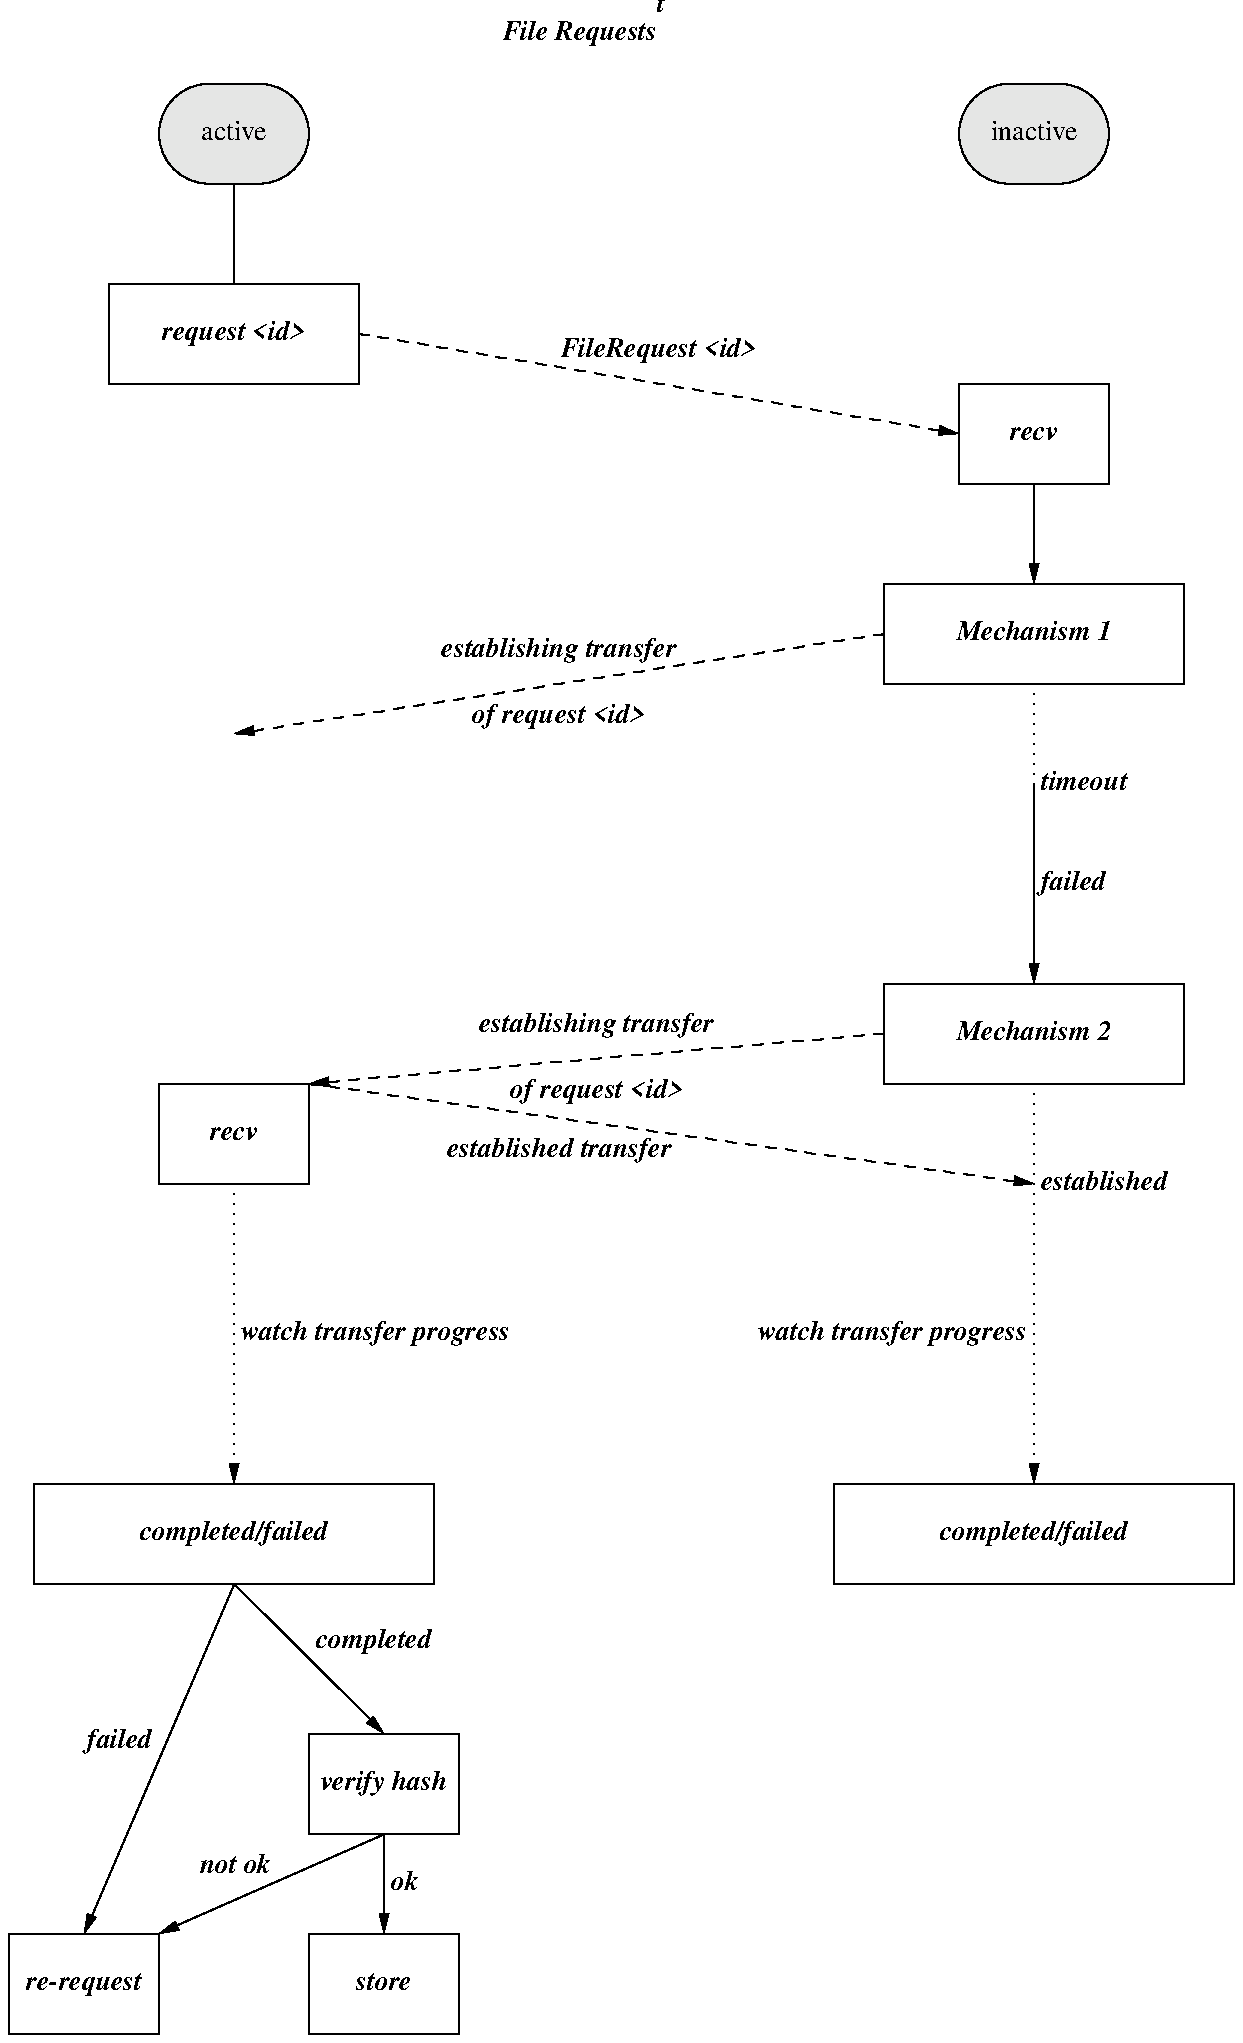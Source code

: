 .PS
down
C: box "active" fill 0.1 rad 0.25
S: box "inactive" at C + (4,0) fill 0.1 rad 0.25
"\fB\f4\mkFile Requests\rt\ul\ul\ul\ul\ul\ul\ul\ul\ul\ul\ul\ul\ul" at C + (2,0.5)
C1: box "request <id>" at C - (0,1) width 1.25
line from C.s to C1.n
S1: box "recv" at S - (0,1.5)
arrow from C1.e to S1.w dashed "FileRequest <id>" above  "" above
move to S1.s
arrow
S11: box "Mechanism 1" width 1.5
S2: box "Mechanism 2" width 1.5 at S11 + (0, -2)
move to S11.s
line dotted down
" timeout" ljust
arrow " failed " ljust to S2.n
arrow from S11.w to S11 - (4,0.5) dashed "establishing transfer" above "of request <id>" below

C2: box "recv" at S2 - (4,0.5)
arrow from S2.w to C2.ne dashed "establishing transfer" above "of request <id>" below
S22: " established" ljust at S2 - (0,0.75)
arrow from C2.ne to S22 dashed "established transfer" below rjust
line dotted from S2.s to S22


C3: box "completed/failed" at C2 - (0,2) width 2
arrow dotted " watch transfer progress " ljust from C2.s to C3.n
S3: box "completed/failed" at C3 + (4,0) width 2
arrow dotted " watch transfer progress " rjust from S22.s to S3.n
move to C3.s
arrow to C3 + (0.75,-1) " completed" ljust above
C4: box "verify hash"
arrow " ok" ljust
C5: box "store"
move to C3.s
arrow to C3 + (-0.75,-2) "failed " rjust above
C6: box "re-request"
arrow from C4.s to C6.ne " not ok" above rjust
.PE
